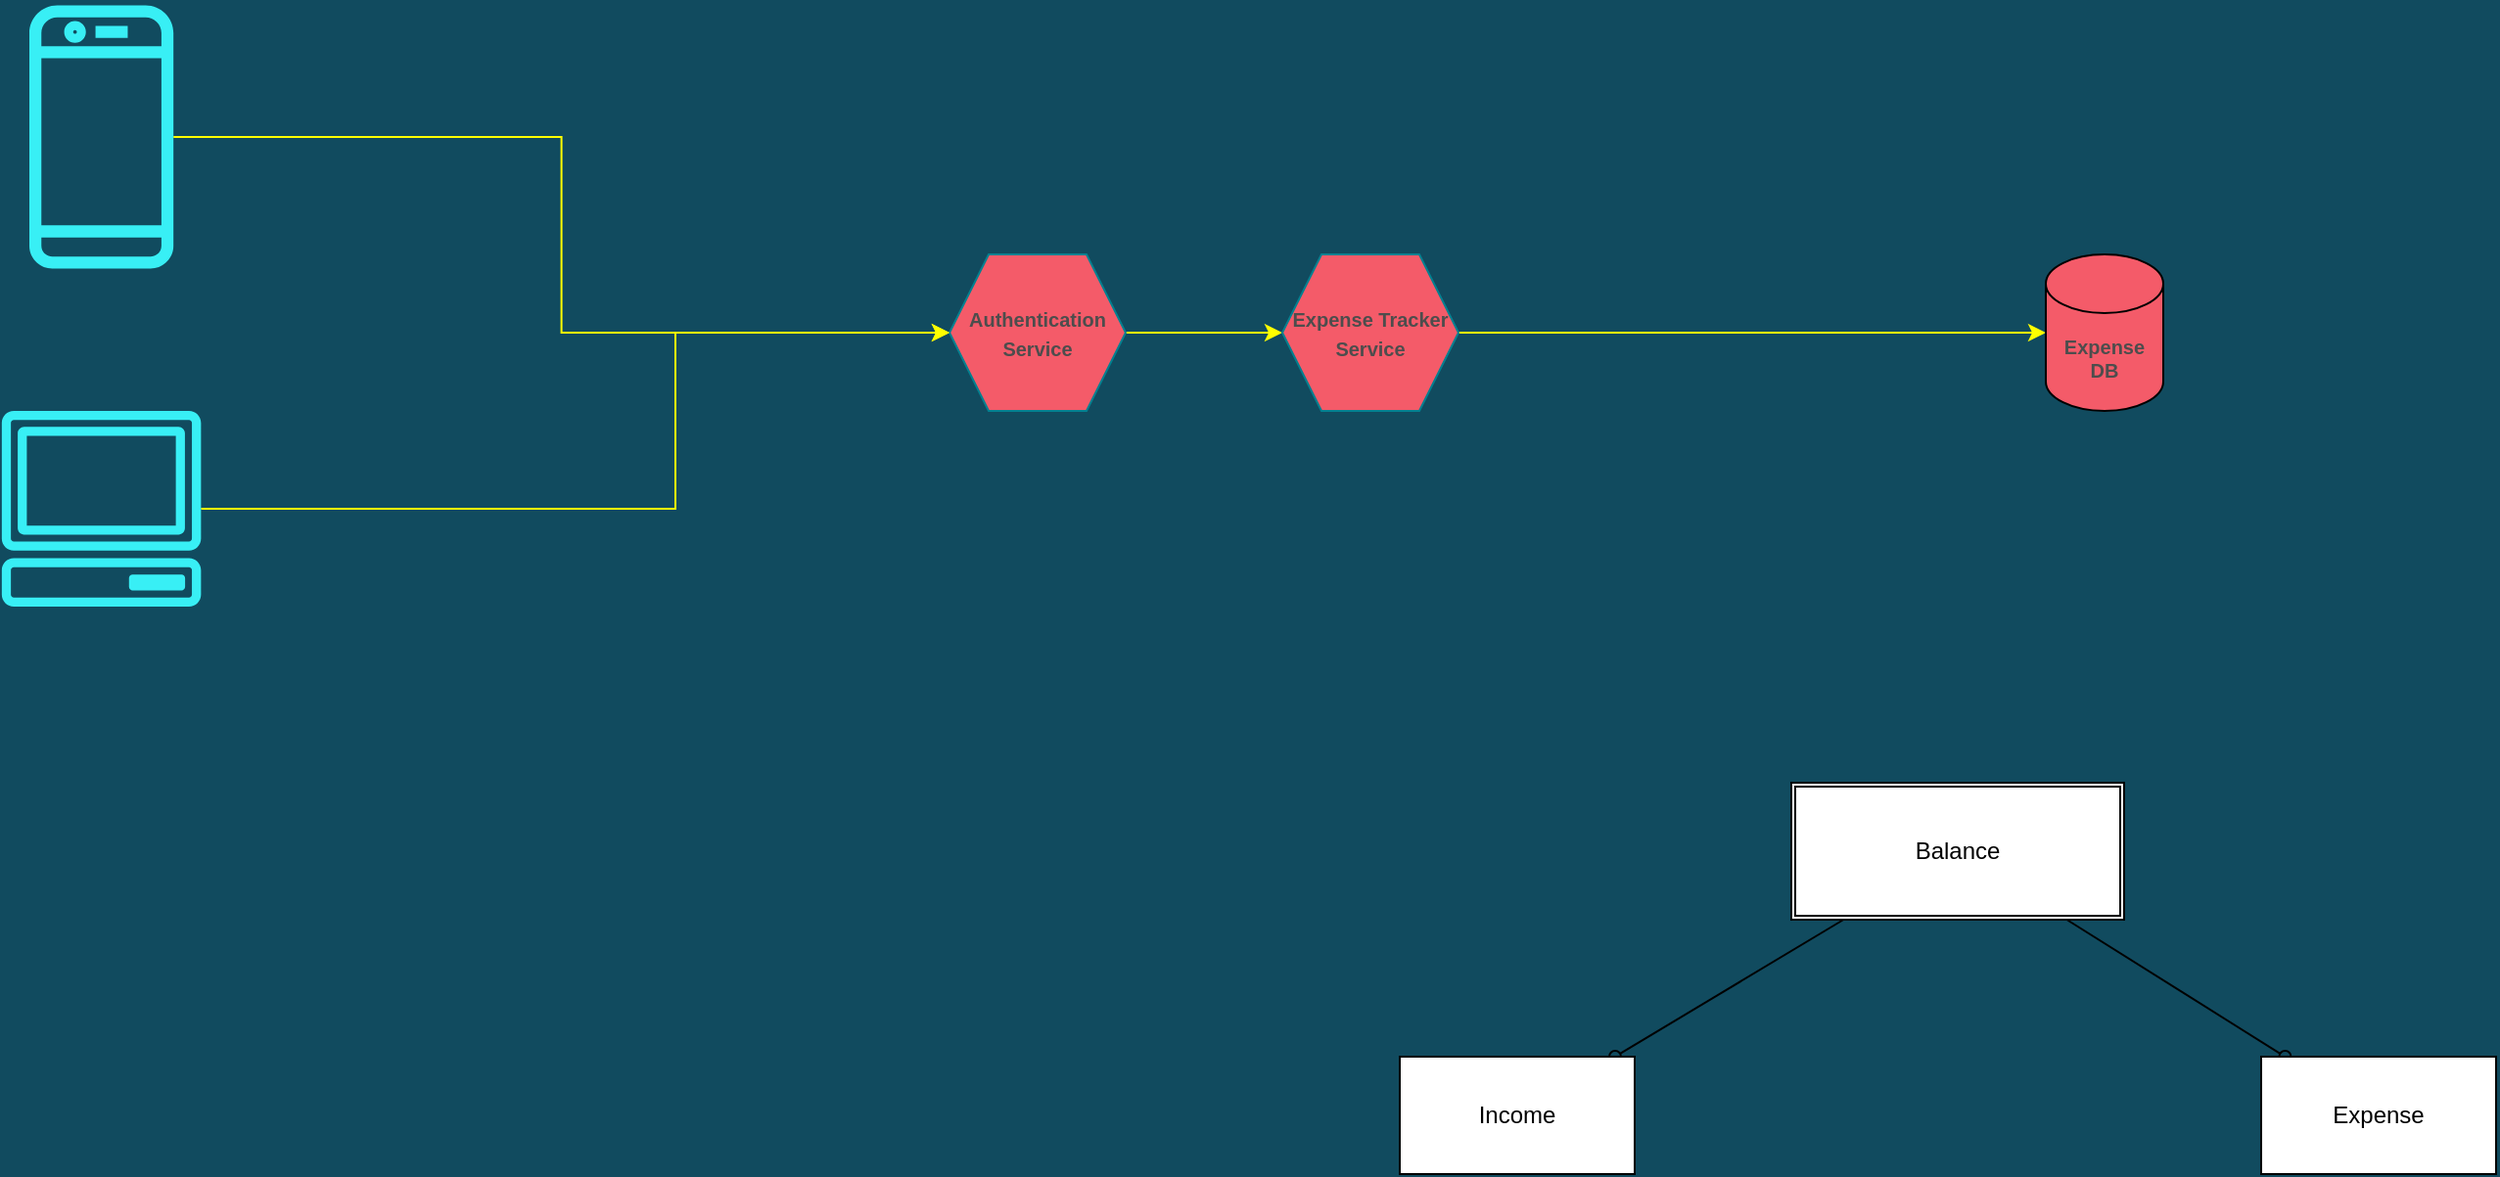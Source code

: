 <mxfile>
    <diagram id="sGN1RQhpzj4TyrAGg4A0" name="Page-1">
        <mxGraphModel dx="1330" dy="1047" grid="1" gridSize="10" guides="1" tooltips="1" connect="1" arrows="1" fold="1" page="1" pageScale="1" pageWidth="4681" pageHeight="3300" background="#114B5F" math="0" shadow="0">
            <root>
                <mxCell id="0"/>
                <mxCell id="1" parent="0"/>
                <mxCell id="Rxnnod5nAKelHgXRd51q-2" value="" style="edgeStyle=orthogonalEdgeStyle;rounded=0;orthogonalLoop=1;jettySize=auto;html=1;fontSize=10;fontColor=#4D4D4D;strokeColor=#FFFF00;" parent="1" source="OytqUMlTrZ75kERAMYIp-1" target="Rxnnod5nAKelHgXRd51q-1" edge="1">
                    <mxGeometry relative="1" as="geometry"/>
                </mxCell>
                <mxCell id="OytqUMlTrZ75kERAMYIp-1" value="&lt;font size=&quot;1&quot; color=&quot;#4d4d4d&quot;&gt;&lt;b style=&quot;&quot;&gt;Authentication Service&lt;/b&gt;&lt;/font&gt;" style="shape=hexagon;perimeter=hexagonPerimeter2;whiteSpace=wrap;html=1;fixedSize=1;fillColor=#F45B69;strokeColor=#028090;fontColor=#E4FDE1;rounded=0;" parent="1" vertex="1">
                    <mxGeometry x="610" y="450" width="90" height="80" as="geometry"/>
                </mxCell>
                <mxCell id="OytqUMlTrZ75kERAMYIp-5" style="edgeStyle=orthogonalEdgeStyle;rounded=0;orthogonalLoop=1;jettySize=auto;html=1;strokeColor=#FFFF00;" parent="1" source="OytqUMlTrZ75kERAMYIp-3" target="OytqUMlTrZ75kERAMYIp-1" edge="1">
                    <mxGeometry relative="1" as="geometry"/>
                </mxCell>
                <mxCell id="OytqUMlTrZ75kERAMYIp-3" value="" style="sketch=0;outlineConnect=0;fontColor=#232F3E;gradientColor=none;fillColor=#38EFF5;strokeColor=none;dashed=0;verticalLabelPosition=bottom;verticalAlign=top;align=center;html=1;fontSize=12;fontStyle=0;aspect=fixed;pointerEvents=1;shape=mxgraph.aws4.mobile_client;" parent="1" vertex="1">
                    <mxGeometry x="140" y="320" width="73.59" height="140" as="geometry"/>
                </mxCell>
                <mxCell id="OytqUMlTrZ75kERAMYIp-8" style="edgeStyle=orthogonalEdgeStyle;rounded=0;orthogonalLoop=1;jettySize=auto;html=1;strokeColor=#FFFF00;" parent="1" source="OytqUMlTrZ75kERAMYIp-4" target="OytqUMlTrZ75kERAMYIp-1" edge="1">
                    <mxGeometry relative="1" as="geometry">
                        <Array as="points">
                            <mxPoint x="470" y="580"/>
                            <mxPoint x="470" y="490"/>
                        </Array>
                    </mxGeometry>
                </mxCell>
                <mxCell id="OytqUMlTrZ75kERAMYIp-4" value="" style="sketch=0;outlineConnect=0;fontColor=#232F3E;gradientColor=none;fillColor=#38EFF5;strokeColor=none;dashed=0;verticalLabelPosition=bottom;verticalAlign=top;align=center;html=1;fontSize=12;fontStyle=0;aspect=fixed;pointerEvents=1;shape=mxgraph.aws4.client;" parent="1" vertex="1">
                    <mxGeometry x="125.48" y="530" width="102.63" height="100" as="geometry"/>
                </mxCell>
                <mxCell id="Rxnnod5nAKelHgXRd51q-25" style="edgeStyle=orthogonalEdgeStyle;rounded=0;orthogonalLoop=1;jettySize=auto;html=1;strokeColor=#FFFF00;fontSize=10;fontColor=#E6E6E6;" parent="1" source="Rxnnod5nAKelHgXRd51q-1" target="Rxnnod5nAKelHgXRd51q-24" edge="1">
                    <mxGeometry relative="1" as="geometry"/>
                </mxCell>
                <mxCell id="Rxnnod5nAKelHgXRd51q-1" value="&lt;font size=&quot;1&quot; color=&quot;#4d4d4d&quot;&gt;&lt;b style=&quot;&quot;&gt;Expense Tracker Service&lt;br&gt;&lt;/b&gt;&lt;/font&gt;" style="shape=hexagon;perimeter=hexagonPerimeter2;whiteSpace=wrap;html=1;fixedSize=1;fillColor=#F45B69;strokeColor=#028090;fontColor=#E4FDE1;rounded=0;" parent="1" vertex="1">
                    <mxGeometry x="780" y="450" width="90" height="80" as="geometry"/>
                </mxCell>
                <mxCell id="Rxnnod5nAKelHgXRd51q-24" value="&lt;b&gt;&lt;font color=&quot;#4d4d4d&quot;&gt;Expense DB&lt;/font&gt;&lt;/b&gt;" style="shape=cylinder3;whiteSpace=wrap;html=1;boundedLbl=1;backgroundOutline=1;size=15;labelBackgroundColor=none;fontSize=10;fontColor=#E6E6E6;fillColor=#F45B69;" parent="1" vertex="1">
                    <mxGeometry x="1170" y="450" width="60" height="80" as="geometry"/>
                </mxCell>
                <mxCell id="4" value="" style="html=1;endArrow=oval;endFill=0;" parent="1" source="2" target="3" edge="1">
                    <mxGeometry relative="1" as="geometry"/>
                </mxCell>
                <mxCell id="6" value="" style="edgeStyle=none;html=1;endArrow=oval;endFill=0;" parent="1" source="2" target="5" edge="1">
                    <mxGeometry relative="1" as="geometry"/>
                </mxCell>
                <mxCell id="2" value="Balance" style="shape=ext;double=1;rounded=0;whiteSpace=wrap;html=1;" parent="1" vertex="1">
                    <mxGeometry x="1040" y="720" width="170" height="70" as="geometry"/>
                </mxCell>
                <mxCell id="3" value="Income" style="whiteSpace=wrap;html=1;rounded=0;" parent="1" vertex="1">
                    <mxGeometry x="840" y="860" width="120" height="60" as="geometry"/>
                </mxCell>
                <mxCell id="5" value="Expense" style="whiteSpace=wrap;html=1;rounded=0;" parent="1" vertex="1">
                    <mxGeometry x="1280" y="860" width="120" height="60" as="geometry"/>
                </mxCell>
            </root>
        </mxGraphModel>
    </diagram>
</mxfile>